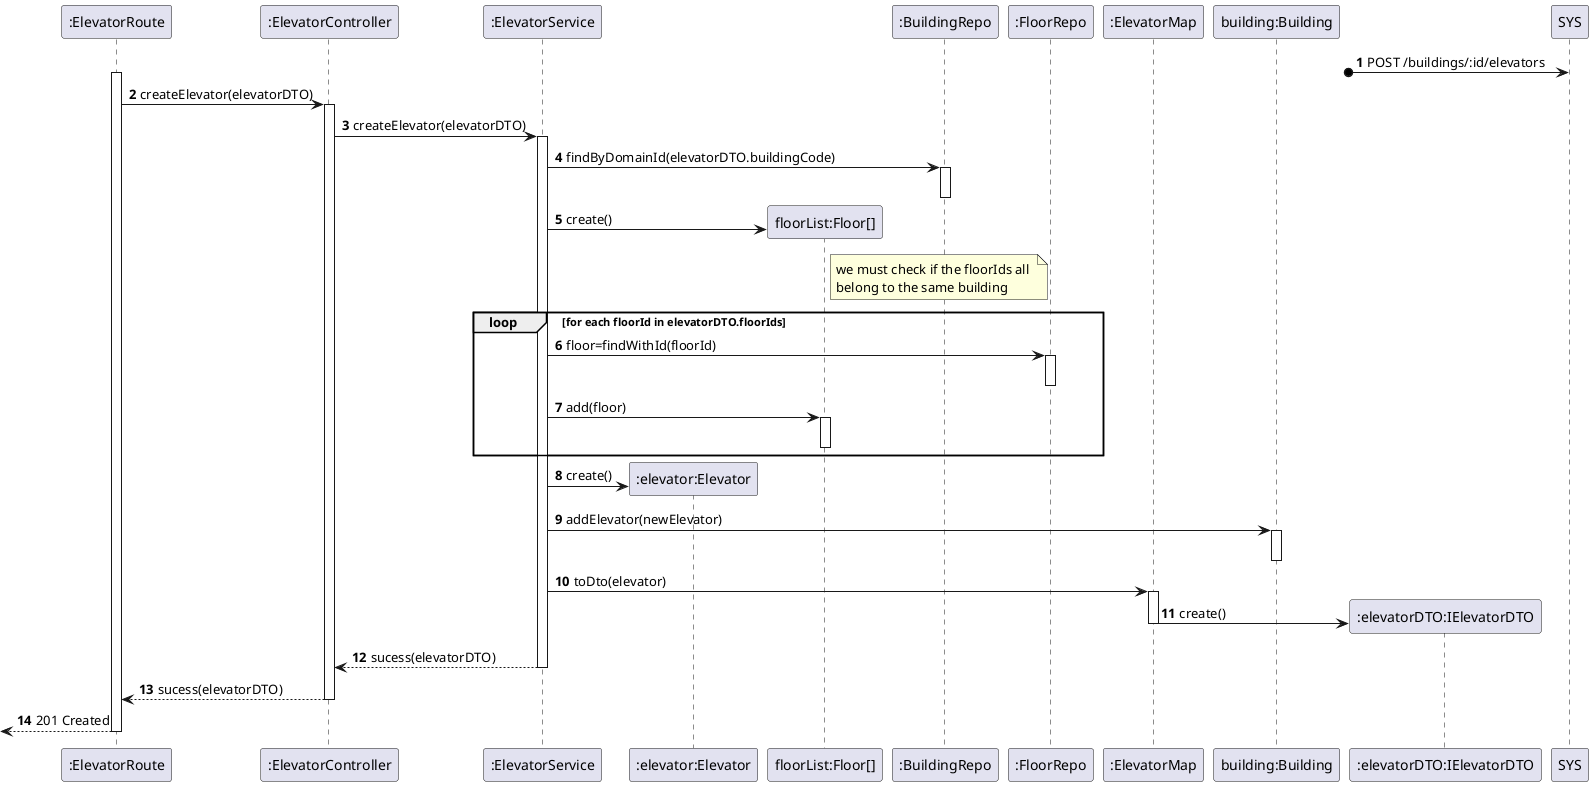 @startuml process-view
autonumber
participant ROUTE as ":ElevatorRoute"
participant CTRL as ":ElevatorController"
participant SRV as ":ElevatorService"
participant ELEV as ":elevator:Elevator"
participant FLIST as "floorList:Floor[]"
participant BREPO as ":BuildingRepo"
participant FREPO as ":FloorRepo"
participant MAP as ":ElevatorMap"
participant BUILD as "building:Building"
participant DTO as ":elevatorDTO:IElevatorDTO"

?o-> SYS : POST /buildings/:id/elevators
activate ROUTE

ROUTE -> CTRL : createElevator(elevatorDTO)
activate CTRL
CTRL -> SRV : createElevator(elevatorDTO)
activate SRV
SRV -> BREPO : findByDomainId(elevatorDTO.buildingCode)
activate BREPO
deactivate BREPO
SRV -> FLIST** : create()
note right of FLIST
  we must check if the floorIds all 
  belong to the same building
end note
loop for each floorId in elevatorDTO.floorIds
  SRV -> FREPO : floor=findWithId(floorId)
  activate FREPO
  deactivate FREPO
  SRV -> FLIST : add(floor)
  activate FLIST
  deactivate FLIST
end
SRV -> ELEV** : create()
SRV -> BUILD : addElevator(newElevator)
activate BUILD
deactivate BUILD
SRV -> MAP : toDto(elevator)
activate MAP
MAP -> DTO** : create()
deactivate MAP
SRV --> CTRL : sucess(elevatorDTO)
deactivate SRV
CTRL --> ROUTE : sucess(elevatorDTO)
deactivate CTRL
<-- ROUTE : 201 Created
deactivate ROUTE

@enduml
